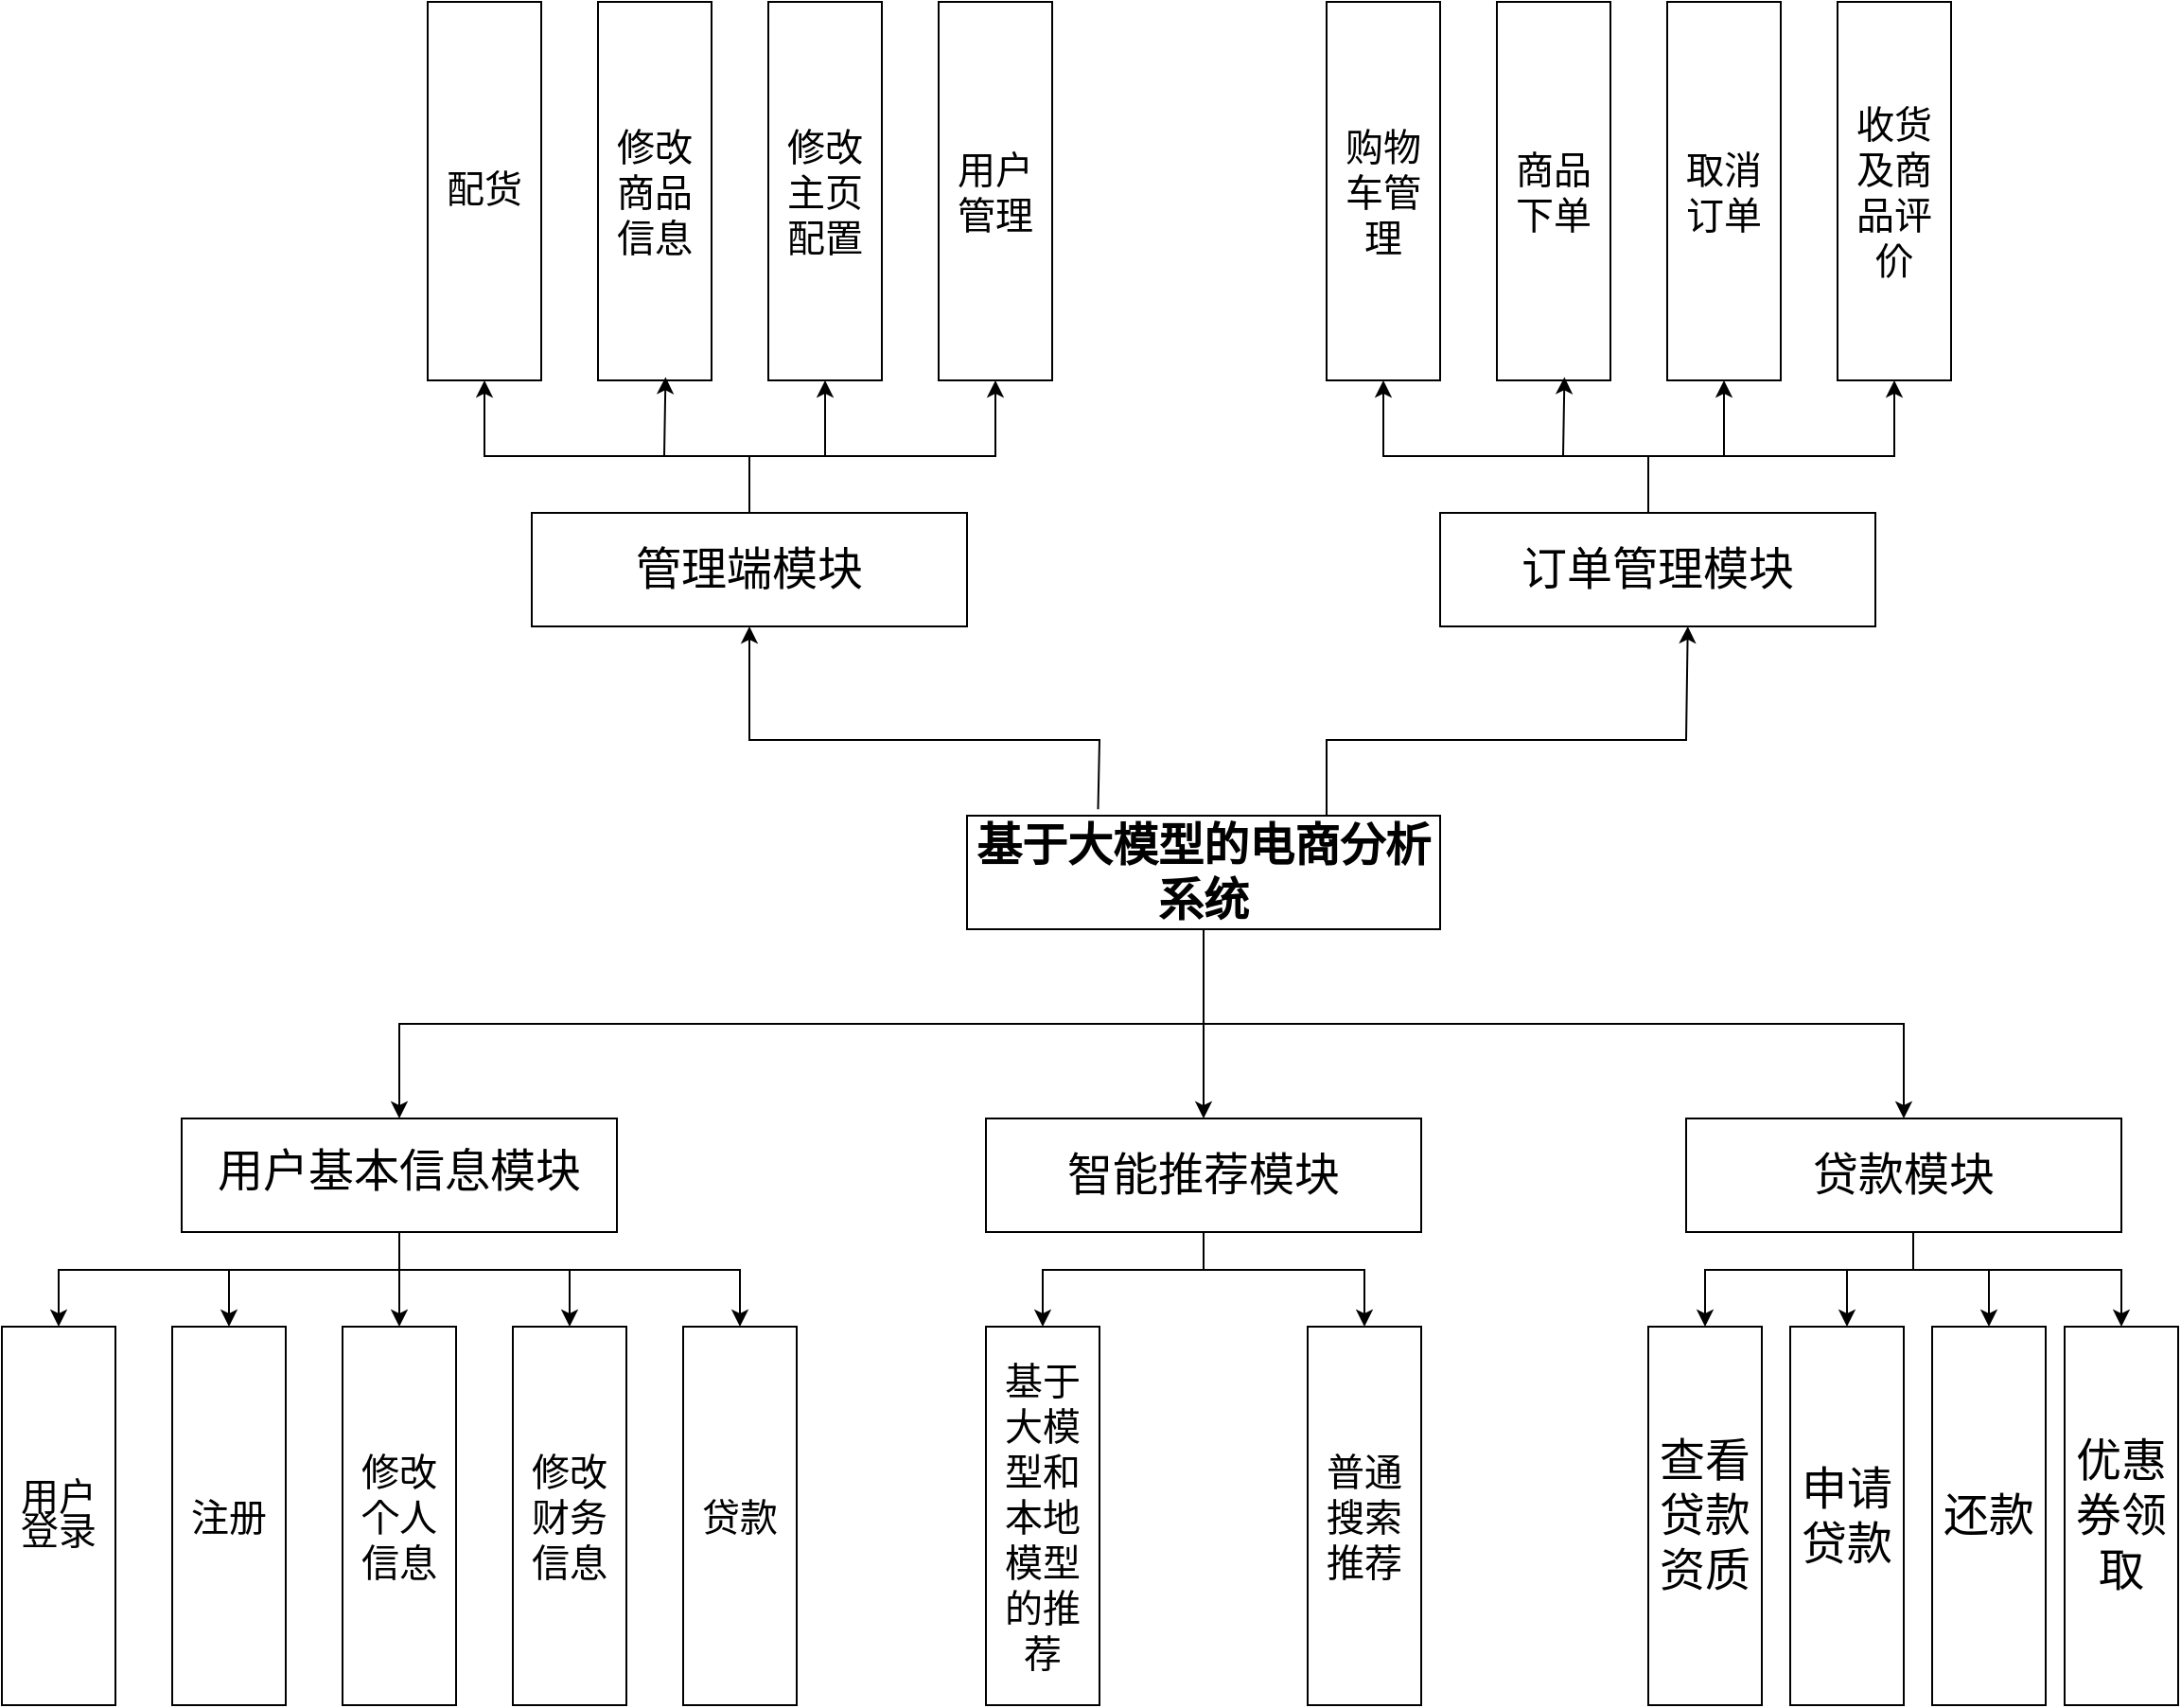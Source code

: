 <mxfile version="24.0.7" type="device">
  <diagram name="Page-1" id="rLBOPg1-U-azXTlkiKCy">
    <mxGraphModel dx="3718" dy="2660" grid="1" gridSize="10" guides="1" tooltips="1" connect="1" arrows="1" fold="1" page="1" pageScale="1" pageWidth="850" pageHeight="1100" math="0" shadow="0">
      <root>
        <mxCell id="0" />
        <mxCell id="1" parent="0" />
        <mxCell id="9uNRGjxkGDkKeCkgLpeV-1" value="&lt;font face=&quot;宋体&quot;&gt;&lt;span style=&quot;font-size: 24px;&quot;&gt;&lt;b&gt;基于大模型的电商分析系统&lt;/b&gt;&lt;/span&gt;&lt;/font&gt;" style="rounded=0;whiteSpace=wrap;html=1;" parent="1" vertex="1">
          <mxGeometry x="260" y="220" width="250" height="60" as="geometry" />
        </mxCell>
        <mxCell id="9uNRGjxkGDkKeCkgLpeV-2" value="&lt;span style=&quot;line-height: 125%; font-family: 宋体;&quot;&gt;&lt;font style=&quot;font-size: 24px;&quot;&gt;用户基本信息模块&lt;/font&gt;&lt;/span&gt;" style="rounded=0;whiteSpace=wrap;html=1;" parent="1" vertex="1">
          <mxGeometry x="-155" y="380" width="230" height="60" as="geometry" />
        </mxCell>
        <mxCell id="9uNRGjxkGDkKeCkgLpeV-5" value="" style="endArrow=classic;html=1;rounded=0;exitX=0.5;exitY=1;exitDx=0;exitDy=0;entryX=0.5;entryY=0;entryDx=0;entryDy=0;" parent="1" source="9uNRGjxkGDkKeCkgLpeV-1" edge="1">
          <mxGeometry width="50" height="50" relative="1" as="geometry">
            <mxPoint x="320" y="350" as="sourcePoint" />
            <mxPoint x="385" y="380" as="targetPoint" />
          </mxGeometry>
        </mxCell>
        <mxCell id="9uNRGjxkGDkKeCkgLpeV-6" value="" style="endArrow=classic;html=1;rounded=0;entryX=0.5;entryY=0;entryDx=0;entryDy=0;exitX=0.5;exitY=1;exitDx=0;exitDy=0;" parent="1" source="9uNRGjxkGDkKeCkgLpeV-1" target="9uNRGjxkGDkKeCkgLpeV-2" edge="1">
          <mxGeometry width="50" height="50" relative="1" as="geometry">
            <mxPoint x="40" y="290" as="sourcePoint" />
            <mxPoint x="180" y="300" as="targetPoint" />
            <Array as="points">
              <mxPoint x="385" y="330" />
              <mxPoint x="-40" y="330" />
            </Array>
          </mxGeometry>
        </mxCell>
        <mxCell id="9uNRGjxkGDkKeCkgLpeV-7" value="" style="endArrow=classic;html=1;rounded=0;exitX=0.5;exitY=1;exitDx=0;exitDy=0;entryX=0.5;entryY=0;entryDx=0;entryDy=0;" parent="1" source="9uNRGjxkGDkKeCkgLpeV-1" edge="1">
          <mxGeometry width="50" height="50" relative="1" as="geometry">
            <mxPoint x="540" y="370" as="sourcePoint" />
            <mxPoint x="755" y="380" as="targetPoint" />
            <Array as="points">
              <mxPoint x="385" y="330" />
              <mxPoint x="755" y="330" />
            </Array>
          </mxGeometry>
        </mxCell>
        <mxCell id="9uNRGjxkGDkKeCkgLpeV-9" value="&lt;span style=&quot;line-height: 125%; font-family: 宋体;&quot;&gt;&lt;font style=&quot;font-size: 20px;&quot;&gt;用户登录&lt;/font&gt;&lt;/span&gt;" style="rounded=0;whiteSpace=wrap;html=1;" parent="1" vertex="1">
          <mxGeometry x="-250" y="490" width="60" height="200" as="geometry" />
        </mxCell>
        <mxCell id="9uNRGjxkGDkKeCkgLpeV-18" value="&lt;span style=&quot;font-size: 24px;&quot;&gt;查看贷款资质&lt;/span&gt;" style="rounded=0;whiteSpace=wrap;html=1;" parent="1" vertex="1">
          <mxGeometry x="620" y="490" width="60" height="200" as="geometry" />
        </mxCell>
        <mxCell id="9uNRGjxkGDkKeCkgLpeV-19" value="&lt;span style=&quot;font-size: 24px;&quot;&gt;申请贷款&lt;/span&gt;" style="rounded=0;whiteSpace=wrap;html=1;" parent="1" vertex="1">
          <mxGeometry x="695" y="490" width="60" height="200" as="geometry" />
        </mxCell>
        <mxCell id="9uNRGjxkGDkKeCkgLpeV-20" value="&lt;span style=&quot;font-size: 24px;&quot;&gt;还款&lt;/span&gt;" style="rounded=0;whiteSpace=wrap;html=1;" parent="1" vertex="1">
          <mxGeometry x="770" y="490" width="60" height="200" as="geometry" />
        </mxCell>
        <mxCell id="9uNRGjxkGDkKeCkgLpeV-21" value="&lt;span style=&quot;font-size: 24px;&quot;&gt;优惠券领取&lt;/span&gt;" style="rounded=0;whiteSpace=wrap;html=1;" parent="1" vertex="1">
          <mxGeometry x="840" y="490" width="60" height="200" as="geometry" />
        </mxCell>
        <mxCell id="9uNRGjxkGDkKeCkgLpeV-22" value="" style="endArrow=classic;html=1;rounded=0;entryX=0.5;entryY=0;entryDx=0;entryDy=0;exitX=0.5;exitY=1;exitDx=0;exitDy=0;" parent="1" source="9uNRGjxkGDkKeCkgLpeV-2" target="9uNRGjxkGDkKeCkgLpeV-9" edge="1">
          <mxGeometry width="50" height="50" relative="1" as="geometry">
            <mxPoint x="-340" y="480" as="sourcePoint" />
            <mxPoint x="-290" y="430" as="targetPoint" />
            <Array as="points">
              <mxPoint x="-40" y="460" />
              <mxPoint x="-220" y="460" />
            </Array>
          </mxGeometry>
        </mxCell>
        <mxCell id="9uNRGjxkGDkKeCkgLpeV-23" value="" style="endArrow=classic;html=1;rounded=0;exitX=0.5;exitY=1;exitDx=0;exitDy=0;entryX=0.5;entryY=0;entryDx=0;entryDy=0;" parent="1" source="9uNRGjxkGDkKeCkgLpeV-2" edge="1">
          <mxGeometry width="50" height="50" relative="1" as="geometry">
            <mxPoint x="-300" y="470" as="sourcePoint" />
            <mxPoint x="-130" y="490" as="targetPoint" />
            <Array as="points">
              <mxPoint x="-40" y="460" />
              <mxPoint x="-130" y="460" />
            </Array>
          </mxGeometry>
        </mxCell>
        <mxCell id="9uNRGjxkGDkKeCkgLpeV-24" value="" style="endArrow=classic;html=1;rounded=0;entryX=0.5;entryY=0;entryDx=0;entryDy=0;exitX=0.5;exitY=1;exitDx=0;exitDy=0;" parent="1" source="9uNRGjxkGDkKeCkgLpeV-2" edge="1">
          <mxGeometry width="50" height="50" relative="1" as="geometry">
            <mxPoint x="-320" y="460" as="sourcePoint" />
            <mxPoint x="-40" y="490" as="targetPoint" />
          </mxGeometry>
        </mxCell>
        <mxCell id="9uNRGjxkGDkKeCkgLpeV-25" value="" style="endArrow=classic;html=1;rounded=0;entryX=0.5;entryY=0;entryDx=0;entryDy=0;exitX=0.5;exitY=1;exitDx=0;exitDy=0;" parent="1" source="9uNRGjxkGDkKeCkgLpeV-2" edge="1">
          <mxGeometry width="50" height="50" relative="1" as="geometry">
            <mxPoint x="-330" y="520" as="sourcePoint" />
            <mxPoint x="50" y="490" as="targetPoint" />
            <Array as="points">
              <mxPoint x="-40" y="460" />
              <mxPoint x="50" y="460" />
            </Array>
          </mxGeometry>
        </mxCell>
        <mxCell id="9uNRGjxkGDkKeCkgLpeV-26" value="" style="endArrow=classic;html=1;rounded=0;entryX=0.5;entryY=0;entryDx=0;entryDy=0;exitX=0.5;exitY=1;exitDx=0;exitDy=0;" parent="1" source="9uNRGjxkGDkKeCkgLpeV-2" edge="1">
          <mxGeometry width="50" height="50" relative="1" as="geometry">
            <mxPoint x="-250" y="470" as="sourcePoint" />
            <mxPoint x="140" y="490" as="targetPoint" />
            <Array as="points">
              <mxPoint x="-40" y="460" />
              <mxPoint x="140" y="460" />
            </Array>
          </mxGeometry>
        </mxCell>
        <mxCell id="9uNRGjxkGDkKeCkgLpeV-27" value="" style="endArrow=classic;html=1;rounded=0;exitX=0.5;exitY=1;exitDx=0;exitDy=0;entryX=0.5;entryY=0;entryDx=0;entryDy=0;" parent="1" target="8gTJk4fPItsJU-YqBmf5-7" edge="1">
          <mxGeometry width="50" height="50" relative="1" as="geometry">
            <mxPoint x="385" y="440" as="sourcePoint" />
            <mxPoint x="350" y="490" as="targetPoint" />
            <Array as="points">
              <mxPoint x="385" y="460" />
              <mxPoint x="300" y="460" />
            </Array>
          </mxGeometry>
        </mxCell>
        <mxCell id="9uNRGjxkGDkKeCkgLpeV-28" value="" style="endArrow=classic;html=1;rounded=0;exitX=0.5;exitY=1;exitDx=0;exitDy=0;entryX=0.5;entryY=0;entryDx=0;entryDy=0;" parent="1" target="8gTJk4fPItsJU-YqBmf5-8" edge="1">
          <mxGeometry width="50" height="50" relative="1" as="geometry">
            <mxPoint x="385" y="440" as="sourcePoint" />
            <mxPoint x="425" y="490" as="targetPoint" />
            <Array as="points">
              <mxPoint x="385" y="460" />
              <mxPoint x="470" y="460" />
            </Array>
          </mxGeometry>
        </mxCell>
        <mxCell id="9uNRGjxkGDkKeCkgLpeV-31" value="" style="endArrow=classic;html=1;rounded=0;exitX=0.5;exitY=1;exitDx=0;exitDy=0;entryX=0.5;entryY=0;entryDx=0;entryDy=0;" parent="1" edge="1">
          <mxGeometry width="50" height="50" relative="1" as="geometry">
            <mxPoint x="760" y="440" as="sourcePoint" />
            <mxPoint x="725" y="490" as="targetPoint" />
            <Array as="points">
              <mxPoint x="760" y="460" />
              <mxPoint x="725" y="460" />
            </Array>
          </mxGeometry>
        </mxCell>
        <mxCell id="9uNRGjxkGDkKeCkgLpeV-32" value="" style="endArrow=classic;html=1;rounded=0;exitX=0.5;exitY=1;exitDx=0;exitDy=0;entryX=0.5;entryY=0;entryDx=0;entryDy=0;" parent="1" edge="1">
          <mxGeometry width="50" height="50" relative="1" as="geometry">
            <mxPoint x="760" y="440" as="sourcePoint" />
            <mxPoint x="800" y="490" as="targetPoint" />
            <Array as="points">
              <mxPoint x="760" y="460" />
              <mxPoint x="800" y="460" />
            </Array>
          </mxGeometry>
        </mxCell>
        <mxCell id="9uNRGjxkGDkKeCkgLpeV-33" value="" style="endArrow=classic;html=1;rounded=0;entryX=0.5;entryY=0;entryDx=0;entryDy=0;exitX=0.5;exitY=1;exitDx=0;exitDy=0;" parent="1" edge="1">
          <mxGeometry width="50" height="50" relative="1" as="geometry">
            <mxPoint x="760" y="440" as="sourcePoint" />
            <mxPoint x="650" y="490" as="targetPoint" />
            <Array as="points">
              <mxPoint x="760" y="460" />
              <mxPoint x="650" y="460" />
            </Array>
          </mxGeometry>
        </mxCell>
        <mxCell id="9uNRGjxkGDkKeCkgLpeV-34" value="" style="endArrow=classic;html=1;rounded=0;entryX=0.5;entryY=0;entryDx=0;entryDy=0;exitX=0.5;exitY=1;exitDx=0;exitDy=0;" parent="1" edge="1">
          <mxGeometry width="50" height="50" relative="1" as="geometry">
            <mxPoint x="760" y="440" as="sourcePoint" />
            <mxPoint x="870" y="490" as="targetPoint" />
            <Array as="points">
              <mxPoint x="760" y="460" />
              <mxPoint x="870" y="460" />
            </Array>
          </mxGeometry>
        </mxCell>
        <mxCell id="8gTJk4fPItsJU-YqBmf5-1" value="&lt;font face=&quot;宋体&quot;&gt;&lt;span style=&quot;font-size: 20px;&quot;&gt;注册&lt;/span&gt;&lt;/font&gt;" style="rounded=0;whiteSpace=wrap;html=1;" vertex="1" parent="1">
          <mxGeometry x="-160" y="490" width="60" height="200" as="geometry" />
        </mxCell>
        <mxCell id="8gTJk4fPItsJU-YqBmf5-2" value="&lt;font face=&quot;宋体&quot;&gt;&lt;span style=&quot;font-size: 20px;&quot;&gt;修改个人信息&lt;/span&gt;&lt;/font&gt;" style="rounded=0;whiteSpace=wrap;html=1;" vertex="1" parent="1">
          <mxGeometry x="-70" y="490" width="60" height="200" as="geometry" />
        </mxCell>
        <mxCell id="8gTJk4fPItsJU-YqBmf5-3" value="&lt;font face=&quot;宋体&quot;&gt;&lt;span style=&quot;font-size: 20px;&quot;&gt;修改财务信息&lt;/span&gt;&lt;/font&gt;" style="rounded=0;whiteSpace=wrap;html=1;" vertex="1" parent="1">
          <mxGeometry x="20" y="490" width="60" height="200" as="geometry" />
        </mxCell>
        <mxCell id="8gTJk4fPItsJU-YqBmf5-4" value="&lt;font face=&quot;宋体&quot;&gt;&lt;span style=&quot;font-size: 20px;&quot;&gt;贷款&lt;/span&gt;&lt;/font&gt;" style="rounded=0;whiteSpace=wrap;html=1;" vertex="1" parent="1">
          <mxGeometry x="110" y="490" width="60" height="200" as="geometry" />
        </mxCell>
        <mxCell id="8gTJk4fPItsJU-YqBmf5-5" value="&lt;font face=&quot;宋体&quot;&gt;&lt;span style=&quot;font-size: 24px;&quot;&gt;智能推荐模块&lt;/span&gt;&lt;/font&gt;" style="rounded=0;whiteSpace=wrap;html=1;" vertex="1" parent="1">
          <mxGeometry x="270" y="380" width="230" height="60" as="geometry" />
        </mxCell>
        <mxCell id="8gTJk4fPItsJU-YqBmf5-6" value="&lt;font face=&quot;宋体&quot;&gt;&lt;span style=&quot;font-size: 24px;&quot;&gt;贷款模块&lt;/span&gt;&lt;/font&gt;" style="rounded=0;whiteSpace=wrap;html=1;" vertex="1" parent="1">
          <mxGeometry x="640" y="380" width="230" height="60" as="geometry" />
        </mxCell>
        <mxCell id="8gTJk4fPItsJU-YqBmf5-7" value="&lt;font face=&quot;宋体&quot;&gt;&lt;span style=&quot;font-size: 20px;&quot;&gt;基于大模型和本地模型的推荐&lt;/span&gt;&lt;/font&gt;" style="rounded=0;whiteSpace=wrap;html=1;" vertex="1" parent="1">
          <mxGeometry x="270" y="490" width="60" height="200" as="geometry" />
        </mxCell>
        <mxCell id="8gTJk4fPItsJU-YqBmf5-8" value="&lt;font face=&quot;宋体&quot;&gt;&lt;span style=&quot;font-size: 20px;&quot;&gt;普通搜索推荐&lt;/span&gt;&lt;/font&gt;" style="rounded=0;whiteSpace=wrap;html=1;" vertex="1" parent="1">
          <mxGeometry x="440" y="490" width="60" height="200" as="geometry" />
        </mxCell>
        <mxCell id="8gTJk4fPItsJU-YqBmf5-9" value="&lt;font face=&quot;宋体&quot;&gt;&lt;span style=&quot;font-size: 24px;&quot;&gt;管理端模块&lt;/span&gt;&lt;/font&gt;" style="rounded=0;whiteSpace=wrap;html=1;" vertex="1" parent="1">
          <mxGeometry x="30" y="60" width="230" height="60" as="geometry" />
        </mxCell>
        <mxCell id="8gTJk4fPItsJU-YqBmf5-10" value="&lt;span style=&quot;line-height: 125%; font-family: 宋体;&quot;&gt;&lt;font style=&quot;font-size: 20px;&quot;&gt;配货&lt;/font&gt;&lt;/span&gt;" style="rounded=0;whiteSpace=wrap;html=1;" vertex="1" parent="1">
          <mxGeometry x="-25" y="-210" width="60" height="200" as="geometry" />
        </mxCell>
        <mxCell id="8gTJk4fPItsJU-YqBmf5-16" value="&lt;font face=&quot;宋体&quot;&gt;&lt;span style=&quot;font-size: 20px;&quot;&gt;修改商品信息&lt;/span&gt;&lt;/font&gt;" style="rounded=0;whiteSpace=wrap;html=1;" vertex="1" parent="1">
          <mxGeometry x="65" y="-210" width="60" height="200" as="geometry" />
        </mxCell>
        <mxCell id="8gTJk4fPItsJU-YqBmf5-17" value="&lt;font face=&quot;宋体&quot;&gt;&lt;span style=&quot;font-size: 20px;&quot;&gt;修改主页配置&lt;/span&gt;&lt;/font&gt;" style="rounded=0;whiteSpace=wrap;html=1;" vertex="1" parent="1">
          <mxGeometry x="155" y="-210" width="60" height="200" as="geometry" />
        </mxCell>
        <mxCell id="8gTJk4fPItsJU-YqBmf5-18" value="&lt;font face=&quot;宋体&quot;&gt;&lt;span style=&quot;font-size: 20px;&quot;&gt;用户管理&lt;/span&gt;&lt;/font&gt;" style="rounded=0;whiteSpace=wrap;html=1;" vertex="1" parent="1">
          <mxGeometry x="245" y="-210" width="60" height="200" as="geometry" />
        </mxCell>
        <mxCell id="8gTJk4fPItsJU-YqBmf5-20" value="" style="endArrow=classic;html=1;rounded=0;entryX=0.5;entryY=1;entryDx=0;entryDy=0;exitX=0.5;exitY=0;exitDx=0;exitDy=0;" edge="1" parent="1" source="8gTJk4fPItsJU-YqBmf5-9" target="8gTJk4fPItsJU-YqBmf5-10">
          <mxGeometry width="50" height="50" relative="1" as="geometry">
            <mxPoint x="-100" y="160" as="sourcePoint" />
            <mxPoint x="-50" y="110" as="targetPoint" />
            <Array as="points">
              <mxPoint x="145" y="30" />
              <mxPoint x="5" y="30" />
            </Array>
          </mxGeometry>
        </mxCell>
        <mxCell id="8gTJk4fPItsJU-YqBmf5-21" value="" style="endArrow=classic;html=1;rounded=0;entryX=0.595;entryY=0.991;entryDx=0;entryDy=0;entryPerimeter=0;" edge="1" parent="1" target="8gTJk4fPItsJU-YqBmf5-16">
          <mxGeometry width="50" height="50" relative="1" as="geometry">
            <mxPoint x="145" y="60" as="sourcePoint" />
            <mxPoint x="110" y="10" as="targetPoint" />
            <Array as="points">
              <mxPoint x="145" y="30" />
              <mxPoint x="100" y="30" />
            </Array>
          </mxGeometry>
        </mxCell>
        <mxCell id="8gTJk4fPItsJU-YqBmf5-23" value="" style="endArrow=classic;html=1;rounded=0;entryX=0.5;entryY=1;entryDx=0;entryDy=0;exitX=0.5;exitY=0;exitDx=0;exitDy=0;" edge="1" parent="1" source="8gTJk4fPItsJU-YqBmf5-9" target="8gTJk4fPItsJU-YqBmf5-17">
          <mxGeometry width="50" height="50" relative="1" as="geometry">
            <mxPoint x="-110" y="130" as="sourcePoint" />
            <mxPoint x="-60" y="80" as="targetPoint" />
            <Array as="points">
              <mxPoint x="145" y="30" />
              <mxPoint x="185" y="30" />
            </Array>
          </mxGeometry>
        </mxCell>
        <mxCell id="8gTJk4fPItsJU-YqBmf5-24" value="" style="endArrow=classic;html=1;rounded=0;entryX=0.5;entryY=1;entryDx=0;entryDy=0;exitX=0.5;exitY=0;exitDx=0;exitDy=0;" edge="1" parent="1" source="8gTJk4fPItsJU-YqBmf5-9" target="8gTJk4fPItsJU-YqBmf5-18">
          <mxGeometry width="50" height="50" relative="1" as="geometry">
            <mxPoint x="200" y="60" as="sourcePoint" />
            <mxPoint x="240" y="-10" as="targetPoint" />
            <Array as="points">
              <mxPoint x="145" y="30" />
              <mxPoint x="275" y="30" />
            </Array>
          </mxGeometry>
        </mxCell>
        <mxCell id="8gTJk4fPItsJU-YqBmf5-25" value="&lt;font face=&quot;宋体&quot;&gt;&lt;span style=&quot;font-size: 24px;&quot;&gt;订单管理模块&lt;/span&gt;&lt;/font&gt;" style="rounded=0;whiteSpace=wrap;html=1;" vertex="1" parent="1">
          <mxGeometry x="510" y="60" width="230" height="60" as="geometry" />
        </mxCell>
        <mxCell id="8gTJk4fPItsJU-YqBmf5-26" value="&lt;font face=&quot;宋体&quot;&gt;&lt;span style=&quot;font-size: 20px;&quot;&gt;购物车管理&lt;/span&gt;&lt;/font&gt;" style="rounded=0;whiteSpace=wrap;html=1;" vertex="1" parent="1">
          <mxGeometry x="450" y="-210" width="60" height="200" as="geometry" />
        </mxCell>
        <mxCell id="8gTJk4fPItsJU-YqBmf5-27" value="&lt;font face=&quot;宋体&quot;&gt;&lt;span style=&quot;font-size: 20px;&quot;&gt;商品下单&lt;/span&gt;&lt;/font&gt;" style="rounded=0;whiteSpace=wrap;html=1;" vertex="1" parent="1">
          <mxGeometry x="540" y="-210" width="60" height="200" as="geometry" />
        </mxCell>
        <mxCell id="8gTJk4fPItsJU-YqBmf5-28" value="&lt;font face=&quot;宋体&quot;&gt;&lt;span style=&quot;font-size: 20px;&quot;&gt;取消订单&lt;/span&gt;&lt;/font&gt;" style="rounded=0;whiteSpace=wrap;html=1;" vertex="1" parent="1">
          <mxGeometry x="630" y="-210" width="60" height="200" as="geometry" />
        </mxCell>
        <mxCell id="8gTJk4fPItsJU-YqBmf5-29" value="&lt;font face=&quot;宋体&quot;&gt;&lt;span style=&quot;font-size: 20px;&quot;&gt;收货及商品评价&lt;/span&gt;&lt;/font&gt;" style="rounded=0;whiteSpace=wrap;html=1;" vertex="1" parent="1">
          <mxGeometry x="720" y="-210" width="60" height="200" as="geometry" />
        </mxCell>
        <mxCell id="8gTJk4fPItsJU-YqBmf5-30" value="" style="endArrow=classic;html=1;rounded=0;entryX=0.5;entryY=1;entryDx=0;entryDy=0;exitX=0.5;exitY=0;exitDx=0;exitDy=0;" edge="1" target="8gTJk4fPItsJU-YqBmf5-26" parent="1">
          <mxGeometry width="50" height="50" relative="1" as="geometry">
            <mxPoint x="620" y="60" as="sourcePoint" />
            <mxPoint x="425" y="110" as="targetPoint" />
            <Array as="points">
              <mxPoint x="620" y="30" />
              <mxPoint x="480" y="30" />
            </Array>
          </mxGeometry>
        </mxCell>
        <mxCell id="8gTJk4fPItsJU-YqBmf5-31" value="" style="endArrow=classic;html=1;rounded=0;entryX=0.595;entryY=0.991;entryDx=0;entryDy=0;entryPerimeter=0;" edge="1" target="8gTJk4fPItsJU-YqBmf5-27" parent="1">
          <mxGeometry width="50" height="50" relative="1" as="geometry">
            <mxPoint x="620" y="60" as="sourcePoint" />
            <mxPoint x="585" y="10" as="targetPoint" />
            <Array as="points">
              <mxPoint x="620" y="30" />
              <mxPoint x="575" y="30" />
            </Array>
          </mxGeometry>
        </mxCell>
        <mxCell id="8gTJk4fPItsJU-YqBmf5-32" value="" style="endArrow=classic;html=1;rounded=0;entryX=0.5;entryY=1;entryDx=0;entryDy=0;exitX=0.5;exitY=0;exitDx=0;exitDy=0;" edge="1" target="8gTJk4fPItsJU-YqBmf5-28" parent="1">
          <mxGeometry width="50" height="50" relative="1" as="geometry">
            <mxPoint x="620" y="60" as="sourcePoint" />
            <mxPoint x="415" y="80" as="targetPoint" />
            <Array as="points">
              <mxPoint x="620" y="30" />
              <mxPoint x="660" y="30" />
            </Array>
          </mxGeometry>
        </mxCell>
        <mxCell id="8gTJk4fPItsJU-YqBmf5-33" value="" style="endArrow=classic;html=1;rounded=0;entryX=0.5;entryY=1;entryDx=0;entryDy=0;exitX=0.5;exitY=0;exitDx=0;exitDy=0;" edge="1" target="8gTJk4fPItsJU-YqBmf5-29" parent="1">
          <mxGeometry width="50" height="50" relative="1" as="geometry">
            <mxPoint x="620" y="60" as="sourcePoint" />
            <mxPoint x="715" y="-10" as="targetPoint" />
            <Array as="points">
              <mxPoint x="620" y="30" />
              <mxPoint x="750" y="30" />
            </Array>
          </mxGeometry>
        </mxCell>
        <mxCell id="8gTJk4fPItsJU-YqBmf5-35" value="" style="endArrow=classic;html=1;rounded=0;entryX=0.5;entryY=1;entryDx=0;entryDy=0;exitX=0.277;exitY=-0.056;exitDx=0;exitDy=0;exitPerimeter=0;" edge="1" parent="1" source="9uNRGjxkGDkKeCkgLpeV-1" target="8gTJk4fPItsJU-YqBmf5-9">
          <mxGeometry width="50" height="50" relative="1" as="geometry">
            <mxPoint x="-40" y="250" as="sourcePoint" />
            <mxPoint x="10" y="200" as="targetPoint" />
            <Array as="points">
              <mxPoint x="330" y="180" />
              <mxPoint x="145" y="180" />
            </Array>
          </mxGeometry>
        </mxCell>
        <mxCell id="8gTJk4fPItsJU-YqBmf5-36" value="" style="endArrow=classic;html=1;rounded=0;entryX=0.569;entryY=0.999;entryDx=0;entryDy=0;entryPerimeter=0;" edge="1" parent="1" target="8gTJk4fPItsJU-YqBmf5-25">
          <mxGeometry width="50" height="50" relative="1" as="geometry">
            <mxPoint x="450" y="220" as="sourcePoint" />
            <mxPoint x="300" y="120" as="targetPoint" />
            <Array as="points">
              <mxPoint x="450" y="180" />
              <mxPoint x="640" y="180" />
            </Array>
          </mxGeometry>
        </mxCell>
      </root>
    </mxGraphModel>
  </diagram>
</mxfile>
